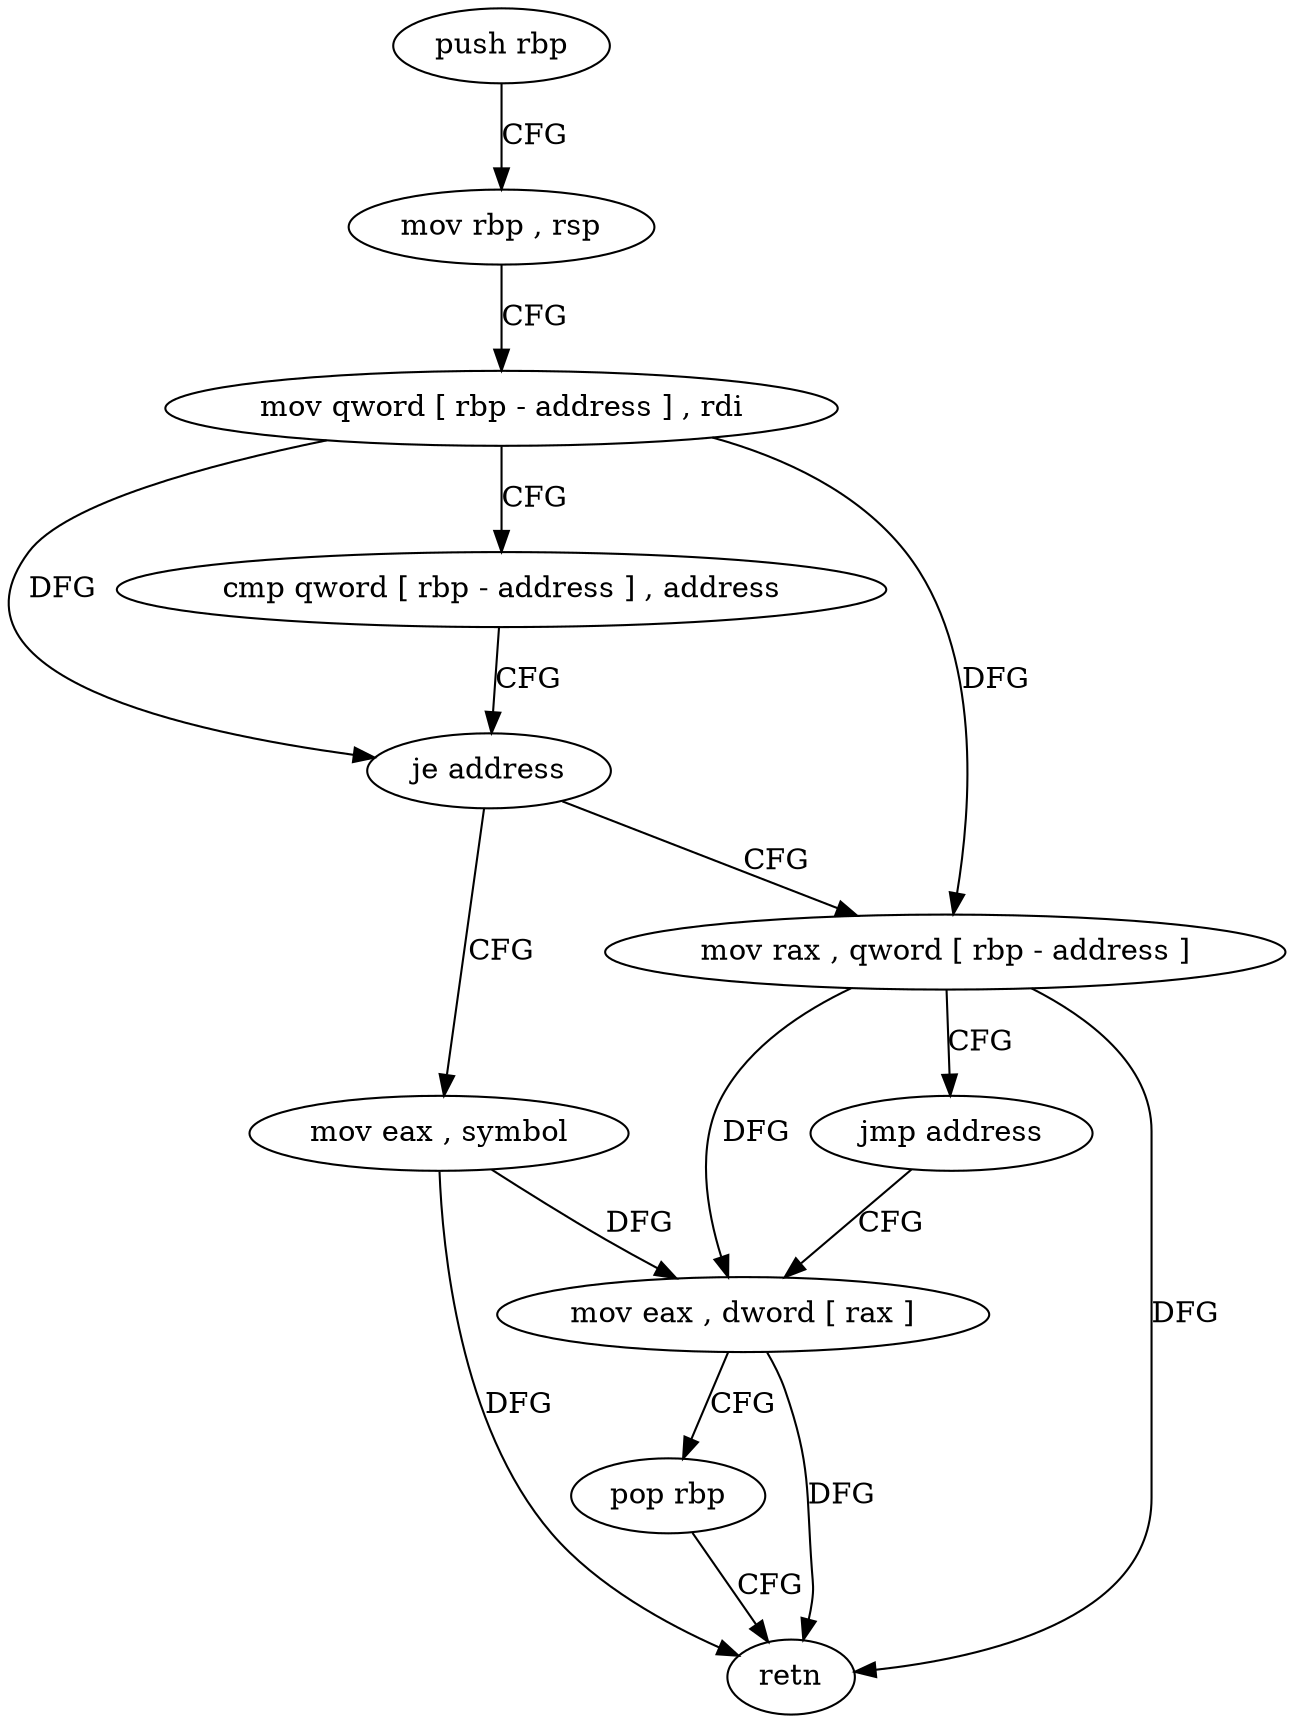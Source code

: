 digraph "func" {
"4357992" [label = "push rbp" ]
"4357993" [label = "mov rbp , rsp" ]
"4357996" [label = "mov qword [ rbp - address ] , rdi" ]
"4358000" [label = "cmp qword [ rbp - address ] , address" ]
"4358005" [label = "je address" ]
"4358013" [label = "mov eax , symbol" ]
"4358007" [label = "mov rax , qword [ rbp - address ]" ]
"4358018" [label = "mov eax , dword [ rax ]" ]
"4358011" [label = "jmp address" ]
"4358020" [label = "pop rbp" ]
"4358021" [label = "retn" ]
"4357992" -> "4357993" [ label = "CFG" ]
"4357993" -> "4357996" [ label = "CFG" ]
"4357996" -> "4358000" [ label = "CFG" ]
"4357996" -> "4358005" [ label = "DFG" ]
"4357996" -> "4358007" [ label = "DFG" ]
"4358000" -> "4358005" [ label = "CFG" ]
"4358005" -> "4358013" [ label = "CFG" ]
"4358005" -> "4358007" [ label = "CFG" ]
"4358013" -> "4358018" [ label = "DFG" ]
"4358013" -> "4358021" [ label = "DFG" ]
"4358007" -> "4358011" [ label = "CFG" ]
"4358007" -> "4358018" [ label = "DFG" ]
"4358007" -> "4358021" [ label = "DFG" ]
"4358018" -> "4358020" [ label = "CFG" ]
"4358018" -> "4358021" [ label = "DFG" ]
"4358011" -> "4358018" [ label = "CFG" ]
"4358020" -> "4358021" [ label = "CFG" ]
}
